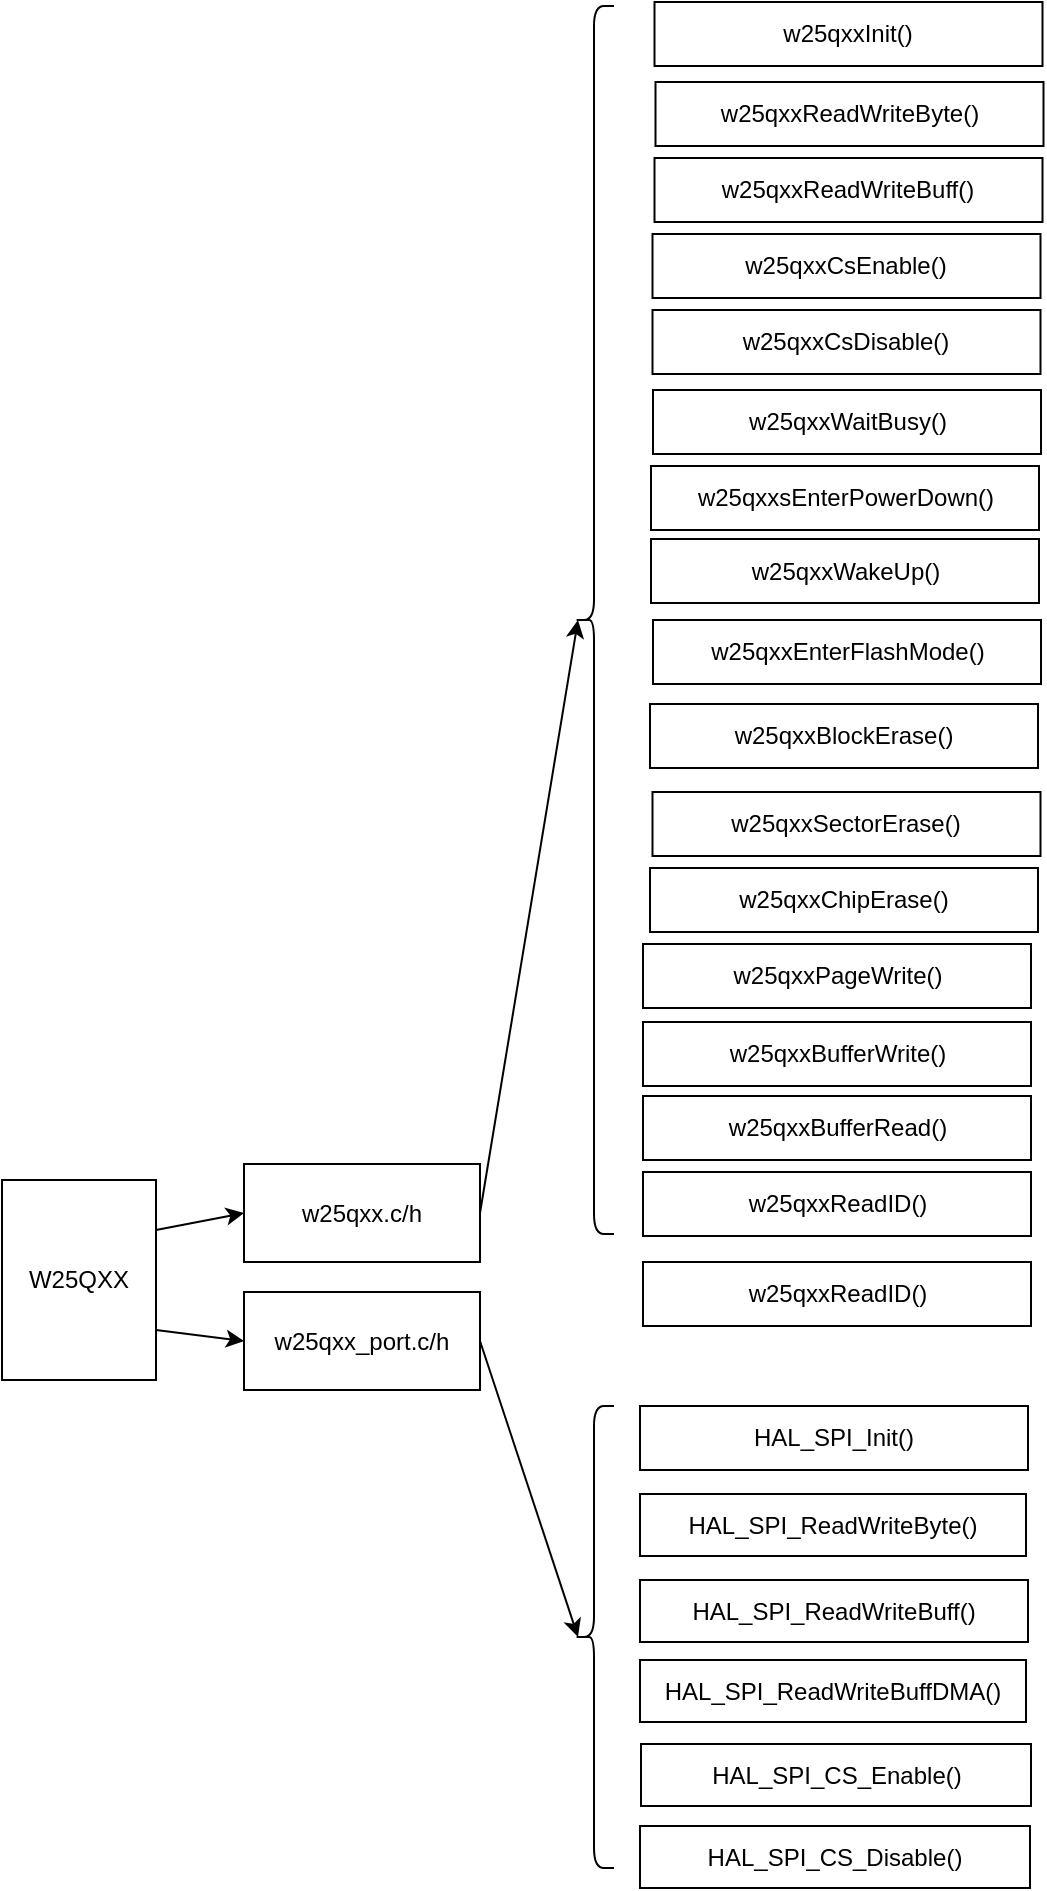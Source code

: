 <mxfile>
    <diagram id="N05TYW8YJeh16bdYO1yZ" name="第 1 页">
        <mxGraphModel dx="576" dy="250" grid="0" gridSize="10" guides="1" tooltips="1" connect="1" arrows="1" fold="1" page="1" pageScale="1" pageWidth="827" pageHeight="1169" math="0" shadow="0">
            <root>
                <mxCell id="0"/>
                <mxCell id="1" parent="0"/>
                <mxCell id="6" style="edgeStyle=none;html=1;exitX=1;exitY=0.25;exitDx=0;exitDy=0;entryX=0;entryY=0.5;entryDx=0;entryDy=0;" parent="1" source="2" target="3" edge="1">
                    <mxGeometry relative="1" as="geometry"/>
                </mxCell>
                <mxCell id="7" style="edgeStyle=none;html=1;exitX=1;exitY=0.75;exitDx=0;exitDy=0;entryX=0;entryY=0.5;entryDx=0;entryDy=0;" parent="1" source="2" target="4" edge="1">
                    <mxGeometry relative="1" as="geometry"/>
                </mxCell>
                <mxCell id="2" value="W25QXX" style="rounded=0;whiteSpace=wrap;html=1;" parent="1" vertex="1">
                    <mxGeometry x="72" y="720" width="77" height="100" as="geometry"/>
                </mxCell>
                <mxCell id="34" style="edgeStyle=none;html=1;exitX=1;exitY=0.5;exitDx=0;exitDy=0;entryX=0.1;entryY=0.5;entryDx=0;entryDy=0;entryPerimeter=0;" parent="1" source="3" target="33" edge="1">
                    <mxGeometry relative="1" as="geometry"/>
                </mxCell>
                <mxCell id="3" value="w25qxx.c/h" style="rounded=0;whiteSpace=wrap;html=1;" parent="1" vertex="1">
                    <mxGeometry x="193" y="712" width="118" height="49" as="geometry"/>
                </mxCell>
                <mxCell id="16" style="edgeStyle=none;html=1;exitX=1;exitY=0.5;exitDx=0;exitDy=0;entryX=0.1;entryY=0.5;entryDx=0;entryDy=0;entryPerimeter=0;" parent="1" source="4" target="15" edge="1">
                    <mxGeometry relative="1" as="geometry"/>
                </mxCell>
                <mxCell id="4" value="w25qxx_port.c/h" style="rounded=0;whiteSpace=wrap;html=1;" parent="1" vertex="1">
                    <mxGeometry x="193" y="776" width="118" height="49" as="geometry"/>
                </mxCell>
                <mxCell id="8" value="HAL_SPI_Init()" style="rounded=0;whiteSpace=wrap;html=1;" parent="1" vertex="1">
                    <mxGeometry x="391" y="833" width="194" height="32" as="geometry"/>
                </mxCell>
                <mxCell id="9" value="HAL_SPI_ReadWriteByte()" style="rounded=0;whiteSpace=wrap;html=1;" parent="1" vertex="1">
                    <mxGeometry x="391" y="877" width="193" height="31" as="geometry"/>
                </mxCell>
                <mxCell id="10" value="HAL_SPI_ReadWriteBuff()" style="rounded=0;whiteSpace=wrap;html=1;" parent="1" vertex="1">
                    <mxGeometry x="391" y="920" width="194" height="31" as="geometry"/>
                </mxCell>
                <mxCell id="11" value="HAL_SPI_CS_Enable()" style="rounded=0;whiteSpace=wrap;html=1;" parent="1" vertex="1">
                    <mxGeometry x="391.5" y="1002" width="195" height="31" as="geometry"/>
                </mxCell>
                <mxCell id="12" value="HAL_SPI_CS_Disable()" style="rounded=0;whiteSpace=wrap;html=1;" parent="1" vertex="1">
                    <mxGeometry x="391" y="1043" width="195" height="31" as="geometry"/>
                </mxCell>
                <mxCell id="14" value="HAL_SPI_ReadWriteBuffDMA()" style="rounded=0;whiteSpace=wrap;html=1;" parent="1" vertex="1">
                    <mxGeometry x="391" y="960" width="193" height="31" as="geometry"/>
                </mxCell>
                <mxCell id="15" value="" style="shape=curlyBracket;whiteSpace=wrap;html=1;rounded=1;" parent="1" vertex="1">
                    <mxGeometry x="358" y="833" width="20" height="231" as="geometry"/>
                </mxCell>
                <mxCell id="17" value="w25qxxInit()" style="rounded=0;whiteSpace=wrap;html=1;" parent="1" vertex="1">
                    <mxGeometry x="398.25" y="131" width="194" height="32" as="geometry"/>
                </mxCell>
                <mxCell id="18" value="w25qxxReadWriteByte()" style="rounded=0;whiteSpace=wrap;html=1;" parent="1" vertex="1">
                    <mxGeometry x="398.75" y="171" width="194" height="32" as="geometry"/>
                </mxCell>
                <mxCell id="19" value="w25qxxReadWriteBuff()" style="rounded=0;whiteSpace=wrap;html=1;" parent="1" vertex="1">
                    <mxGeometry x="398.25" y="209" width="194" height="32" as="geometry"/>
                </mxCell>
                <mxCell id="20" value="w25qxxCsEnable()" style="rounded=0;whiteSpace=wrap;html=1;" parent="1" vertex="1">
                    <mxGeometry x="397.25" y="247" width="194" height="32" as="geometry"/>
                </mxCell>
                <mxCell id="21" value="w25qxxCsDisable()" style="rounded=0;whiteSpace=wrap;html=1;" parent="1" vertex="1">
                    <mxGeometry x="397.25" y="285" width="194" height="32" as="geometry"/>
                </mxCell>
                <mxCell id="22" value="w25qxxWaitBusy()" style="rounded=0;whiteSpace=wrap;html=1;" parent="1" vertex="1">
                    <mxGeometry x="397.5" y="325" width="194" height="32" as="geometry"/>
                </mxCell>
                <mxCell id="23" value="w25qxxsEnterPowerDown()" style="rounded=0;whiteSpace=wrap;html=1;" parent="1" vertex="1">
                    <mxGeometry x="396.5" y="363" width="194" height="32" as="geometry"/>
                </mxCell>
                <mxCell id="24" value="w25qxxWakeUp()" style="rounded=0;whiteSpace=wrap;html=1;" parent="1" vertex="1">
                    <mxGeometry x="396.5" y="399.5" width="194" height="32" as="geometry"/>
                </mxCell>
                <mxCell id="25" value="w25qxxEnterFlashMode()" style="rounded=0;whiteSpace=wrap;html=1;" parent="1" vertex="1">
                    <mxGeometry x="397.5" y="440" width="194" height="32" as="geometry"/>
                </mxCell>
                <mxCell id="26" value="w25qxxSectorErase()" style="rounded=0;whiteSpace=wrap;html=1;" parent="1" vertex="1">
                    <mxGeometry x="397.25" y="526" width="194" height="32" as="geometry"/>
                </mxCell>
                <mxCell id="27" value="w25qxxBlockErase()" style="rounded=0;whiteSpace=wrap;html=1;" parent="1" vertex="1">
                    <mxGeometry x="396" y="482" width="194" height="32" as="geometry"/>
                </mxCell>
                <mxCell id="28" value="w25qxxChipErase()" style="rounded=0;whiteSpace=wrap;html=1;" parent="1" vertex="1">
                    <mxGeometry x="396" y="564" width="194" height="32" as="geometry"/>
                </mxCell>
                <mxCell id="29" value="w25qxxPageWrite()" style="rounded=0;whiteSpace=wrap;html=1;" parent="1" vertex="1">
                    <mxGeometry x="392.5" y="602" width="194" height="32" as="geometry"/>
                </mxCell>
                <mxCell id="30" value="w25qxxBufferWrite()" style="rounded=0;whiteSpace=wrap;html=1;" parent="1" vertex="1">
                    <mxGeometry x="392.5" y="641" width="194" height="32" as="geometry"/>
                </mxCell>
                <mxCell id="31" value="w25qxxBufferRead()" style="rounded=0;whiteSpace=wrap;html=1;" parent="1" vertex="1">
                    <mxGeometry x="392.5" y="678" width="194" height="32" as="geometry"/>
                </mxCell>
                <mxCell id="32" value="w25qxxReadID()" style="rounded=0;whiteSpace=wrap;html=1;" parent="1" vertex="1">
                    <mxGeometry x="392.5" y="716" width="194" height="32" as="geometry"/>
                </mxCell>
                <mxCell id="33" value="" style="shape=curlyBracket;whiteSpace=wrap;html=1;rounded=1;size=0.5;" parent="1" vertex="1">
                    <mxGeometry x="358" y="133" width="20" height="614" as="geometry"/>
                </mxCell>
                <mxCell id="35" value="w25qxxReadID()" style="rounded=0;whiteSpace=wrap;html=1;" vertex="1" parent="1">
                    <mxGeometry x="392.5" y="761" width="194" height="32" as="geometry"/>
                </mxCell>
            </root>
        </mxGraphModel>
    </diagram>
</mxfile>